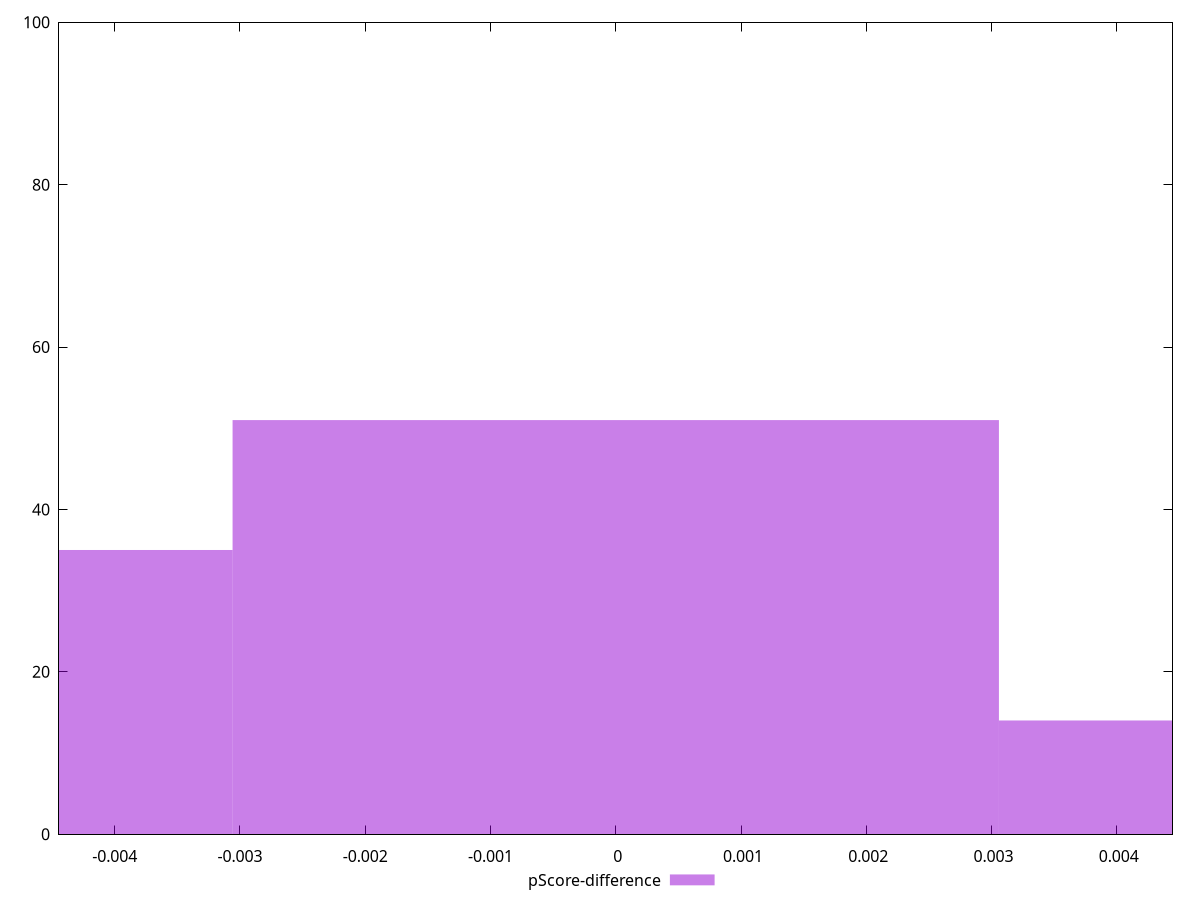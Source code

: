 reset

$pScoreDifference <<EOF
-0.006117634937295103 35
0.006117634937295103 14
0 51
EOF

set key outside below
set boxwidth 0.006117634937295103
set xrange [-0.004444444444444473:0.004444444444444473]
set yrange [0:100]
set trange [0:100]
set style fill transparent solid 0.5 noborder
set terminal svg size 640, 490 enhanced background rgb 'white'
set output "report_00018_2021-02-10T15-25-16.877Z/uses-webp-images/samples/pages+cached/pScore-difference/histogram.svg"

plot $pScoreDifference title "pScore-difference" with boxes

reset
